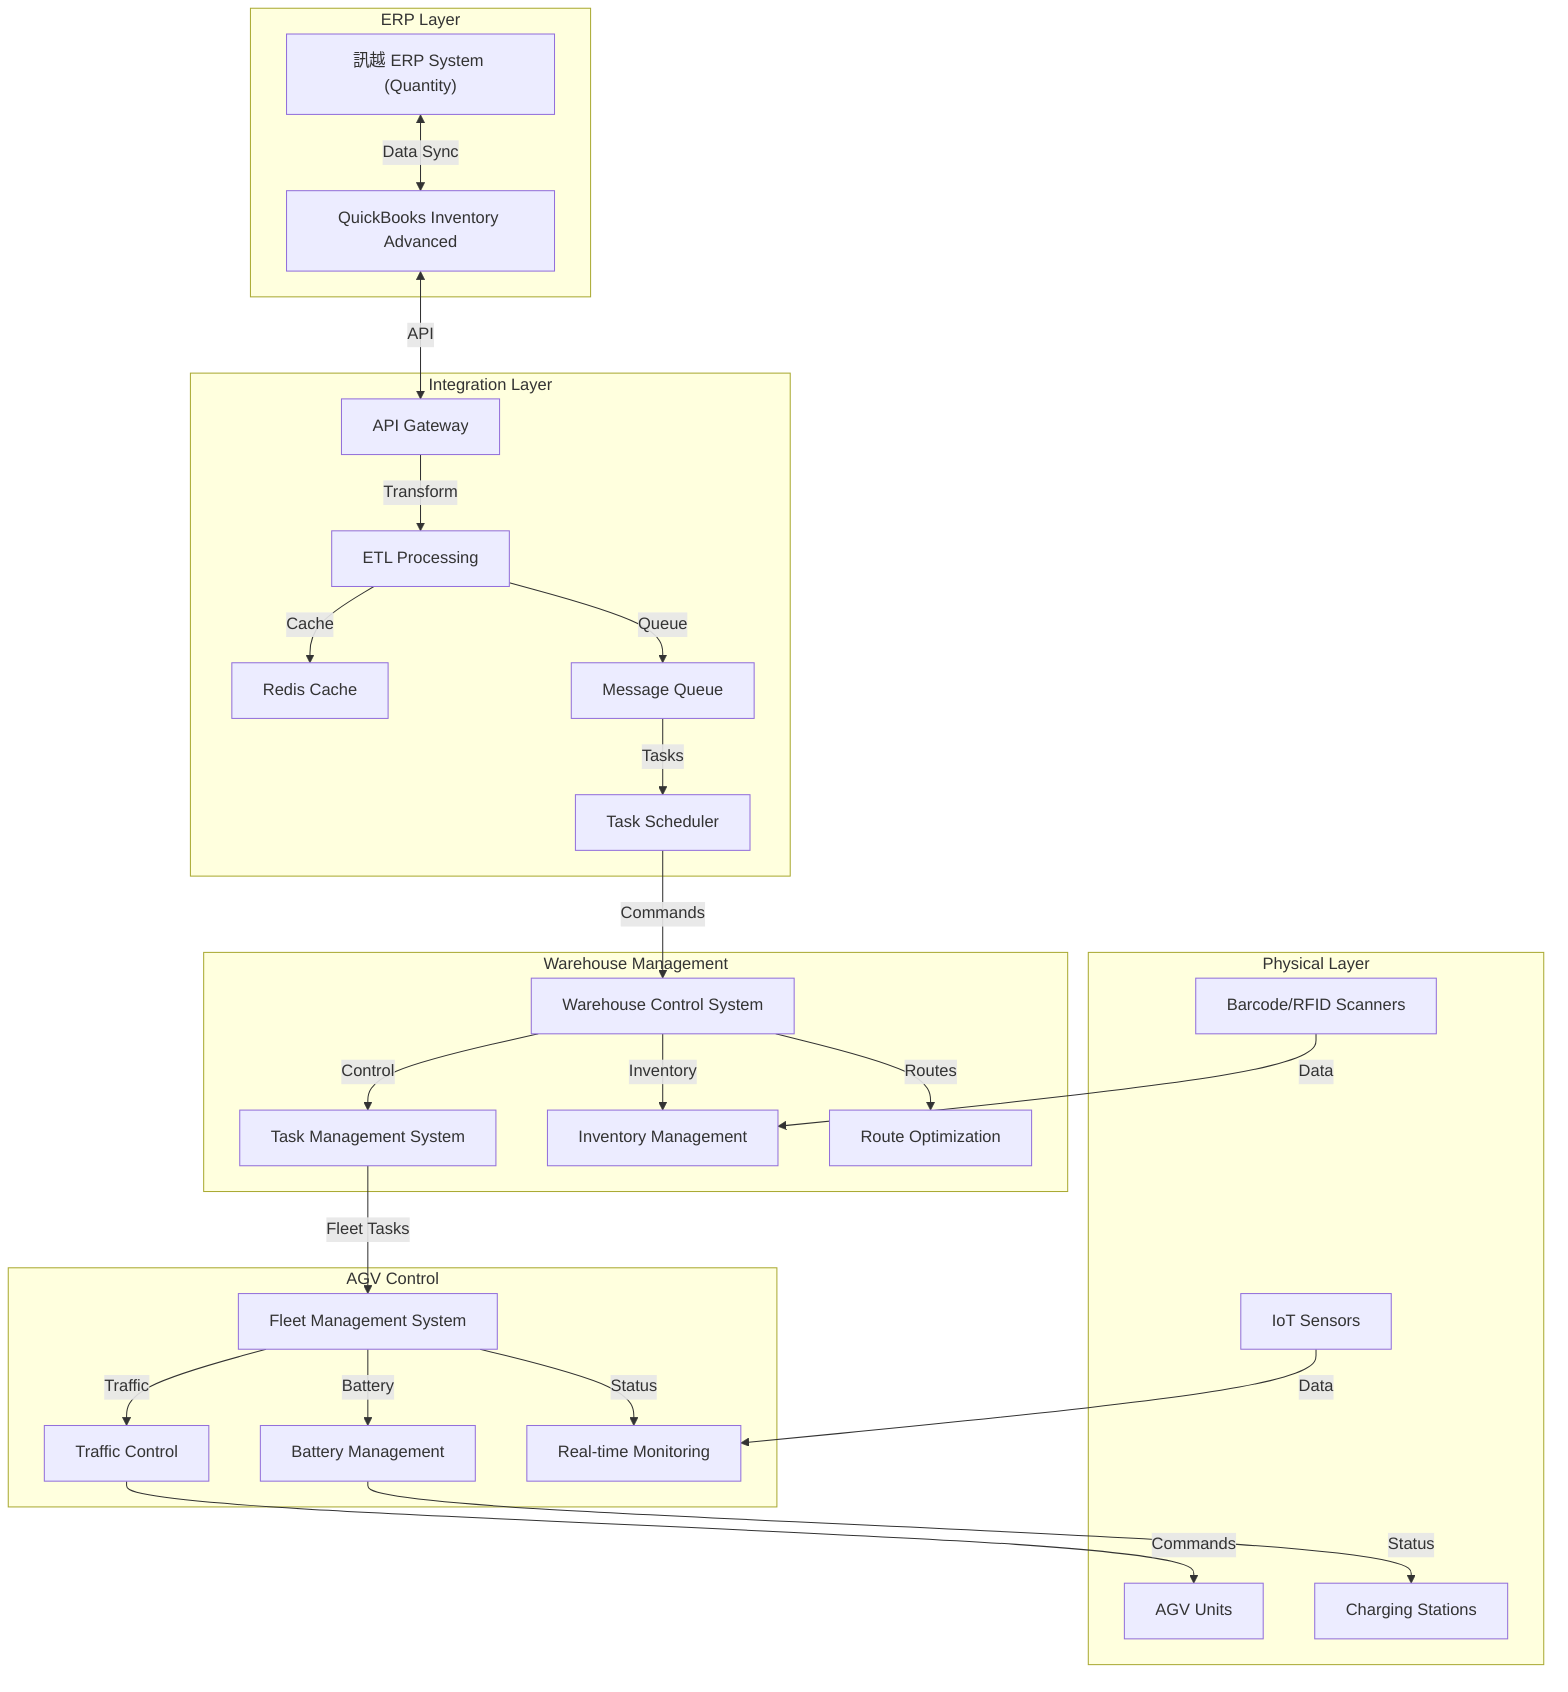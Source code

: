 ---
config:
  layout: fixed
---
flowchart TB
 subgraph ERP["ERP Layer"]
        XY["訊越 ERP System (Quantity)"]
        QB["QuickBooks Inventory Advanced"]
  end
 subgraph Integration["Integration Layer"]
        API["API Gateway"]
        ETL["ETL Processing"]
        CACHE["Redis Cache"]
        MQ["Message Queue"]
        SCHEDULER["Task Scheduler"]
  end
 subgraph WMS["Warehouse Management"]
        WCS["Warehouse Control System"]
        TMS["Task Management System"]
        IMS["Inventory Management"]
        OPT["Route Optimization"]
  end
 subgraph AGV["AGV Control"]
        FMS["Fleet Management System"]
        TRF["Traffic Control"]
        BAT["Battery Management"]
        MON["Real-time Monitoring"]
  end
 subgraph Hardware["Physical Layer"]
        AGVs["AGV Units"]
        SENS["IoT Sensors"]
        SCAN["Barcode/RFID Scanners"]
        CHARGE["Charging Stations"]
  end
    XY <-- Data Sync --> QB
    QB <-- API --> API
    API -- Transform --> ETL
    ETL -- Cache --> CACHE
    ETL -- Queue --> MQ
    MQ -- Tasks --> SCHEDULER
    SCHEDULER -- Commands --> WCS
    WCS -- Control --> TMS
    WCS -- Inventory --> IMS
    WCS -- Routes --> OPT
    TMS -- Fleet Tasks --> FMS
    FMS -- Traffic --> TRF
    FMS -- Battery --> BAT
    FMS -- Status --> MON
    TRF -- Commands --> AGVs
    BAT -- Status --> CHARGE
    SENS -- Data --> MON
    SCAN -- Data --> IMS